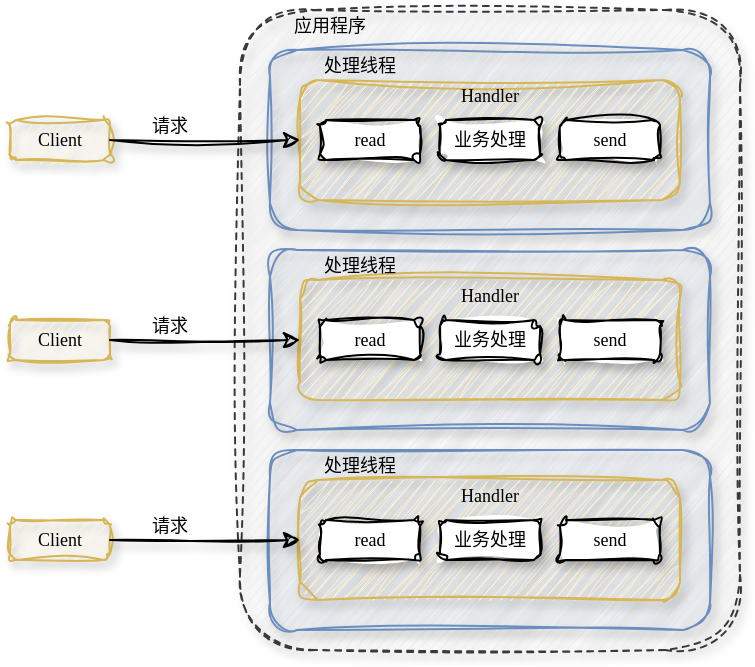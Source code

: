 <mxfile version="26.0.16">
  <diagram name="第 1 页" id="clWs-OmhBCykppdtENqQ">
    <mxGraphModel dx="691" dy="366" grid="1" gridSize="5" guides="1" tooltips="1" connect="1" arrows="1" fold="1" page="0" pageScale="1" pageWidth="827" pageHeight="1169" background="none" math="0" shadow="0" adaptiveColors="auto">
      <root>
        <mxCell id="0" />
        <mxCell id="1" parent="0" />
        <mxCell id="h2YtI4ANiAco8HKfHFxF-13" value="" style="rounded=1;whiteSpace=wrap;html=1;dashed=1;shadow=1;fillColor=#eeeeee;strokeColor=#36393d;fontFamily=文道颜楷体;sketch=1;curveFitting=1;jiggle=2;" vertex="1" parent="1">
          <mxGeometry x="395" y="227" width="250" height="320" as="geometry" />
        </mxCell>
        <mxCell id="h2YtI4ANiAco8HKfHFxF-1" value="Client" style="rounded=1;whiteSpace=wrap;html=1;fillColor=#fff2cc;strokeColor=#d6b656;fontSize=9;shadow=1;fontFamily=文道颜楷体;sketch=1;curveFitting=1;jiggle=2;" vertex="1" parent="1">
          <mxGeometry x="280" y="282" width="50" height="20" as="geometry" />
        </mxCell>
        <mxCell id="h2YtI4ANiAco8HKfHFxF-4" value="" style="rounded=1;whiteSpace=wrap;html=1;fillColor=#dae8fc;strokeColor=#6c8ebf;fontSize=9;shadow=1;fontFamily=文道颜楷体;sketch=1;curveFitting=1;jiggle=2;" vertex="1" parent="1">
          <mxGeometry x="410" y="247" width="220" height="90" as="geometry" />
        </mxCell>
        <mxCell id="h2YtI4ANiAco8HKfHFxF-5" value="" style="rounded=1;whiteSpace=wrap;html=1;fontSize=9;fillColor=#fff2cc;strokeColor=#d6b656;shadow=1;fontFamily=文道颜楷体;sketch=1;curveFitting=1;jiggle=2;" vertex="1" parent="1">
          <mxGeometry x="425" y="262" width="190" height="60" as="geometry" />
        </mxCell>
        <mxCell id="h2YtI4ANiAco8HKfHFxF-6" value="read" style="rounded=1;whiteSpace=wrap;html=1;fontSize=9;shadow=1;fontFamily=文道颜楷体;sketch=1;curveFitting=1;jiggle=2;" vertex="1" parent="1">
          <mxGeometry x="435" y="282" width="50" height="20" as="geometry" />
        </mxCell>
        <mxCell id="h2YtI4ANiAco8HKfHFxF-7" value="业务处理" style="rounded=1;whiteSpace=wrap;html=1;fontSize=9;shadow=1;fontFamily=文道颜楷体;sketch=1;curveFitting=1;jiggle=2;" vertex="1" parent="1">
          <mxGeometry x="495" y="282" width="50" height="20" as="geometry" />
        </mxCell>
        <mxCell id="h2YtI4ANiAco8HKfHFxF-8" value="send" style="rounded=1;whiteSpace=wrap;html=1;fontSize=9;shadow=1;fontFamily=文道颜楷体;sketch=1;curveFitting=1;jiggle=2;" vertex="1" parent="1">
          <mxGeometry x="555" y="282" width="50" height="20" as="geometry" />
        </mxCell>
        <mxCell id="h2YtI4ANiAco8HKfHFxF-9" style="edgeStyle=orthogonalEdgeStyle;rounded=1;orthogonalLoop=1;jettySize=auto;html=1;exitX=1;exitY=0.5;exitDx=0;exitDy=0;fontSize=9;entryX=0;entryY=0.5;entryDx=0;entryDy=0;shadow=1;fontFamily=文道颜楷体;sketch=1;curveFitting=1;jiggle=2;" edge="1" parent="1" source="h2YtI4ANiAco8HKfHFxF-1" target="h2YtI4ANiAco8HKfHFxF-5">
          <mxGeometry relative="1" as="geometry">
            <mxPoint x="400" y="297" as="targetPoint" />
          </mxGeometry>
        </mxCell>
        <mxCell id="h2YtI4ANiAco8HKfHFxF-10" value="处理线程" style="text;html=1;align=center;verticalAlign=middle;whiteSpace=wrap;rounded=1;fontSize=9;shadow=1;fontFamily=文道颜楷体;sketch=1;curveFitting=1;jiggle=2;" vertex="1" parent="1">
          <mxGeometry x="425" y="247" width="60" height="15" as="geometry" />
        </mxCell>
        <mxCell id="h2YtI4ANiAco8HKfHFxF-11" value="Handler" style="text;html=1;align=center;verticalAlign=middle;whiteSpace=wrap;rounded=1;fontSize=9;shadow=1;fontFamily=文道颜楷体;sketch=1;curveFitting=1;jiggle=2;" vertex="1" parent="1">
          <mxGeometry x="490" y="262" width="60" height="15" as="geometry" />
        </mxCell>
        <mxCell id="h2YtI4ANiAco8HKfHFxF-14" value="应用程序" style="text;html=1;align=center;verticalAlign=middle;whiteSpace=wrap;rounded=1;fontSize=9;shadow=1;fontFamily=文道颜楷体;sketch=1;curveFitting=1;jiggle=2;" vertex="1" parent="1">
          <mxGeometry x="410" y="227" width="60" height="15" as="geometry" />
        </mxCell>
        <mxCell id="h2YtI4ANiAco8HKfHFxF-15" value="Client" style="rounded=1;whiteSpace=wrap;html=1;fillColor=#fff2cc;strokeColor=#d6b656;fontSize=9;shadow=1;fontFamily=文道颜楷体;sketch=1;curveFitting=1;jiggle=2;" vertex="1" parent="1">
          <mxGeometry x="280" y="382" width="50" height="20" as="geometry" />
        </mxCell>
        <mxCell id="h2YtI4ANiAco8HKfHFxF-16" value="" style="rounded=1;whiteSpace=wrap;html=1;fillColor=#dae8fc;strokeColor=#6c8ebf;fontSize=9;shadow=1;fontFamily=文道颜楷体;sketch=1;curveFitting=1;jiggle=2;" vertex="1" parent="1">
          <mxGeometry x="410" y="347" width="220" height="90" as="geometry" />
        </mxCell>
        <mxCell id="h2YtI4ANiAco8HKfHFxF-17" value="" style="rounded=1;whiteSpace=wrap;html=1;fontSize=9;fillColor=#fff2cc;strokeColor=#d6b656;shadow=1;fontFamily=文道颜楷体;sketch=1;curveFitting=1;jiggle=2;" vertex="1" parent="1">
          <mxGeometry x="425" y="362" width="190" height="60" as="geometry" />
        </mxCell>
        <mxCell id="h2YtI4ANiAco8HKfHFxF-18" value="read" style="rounded=1;whiteSpace=wrap;html=1;fontSize=9;shadow=1;fontFamily=文道颜楷体;sketch=1;curveFitting=1;jiggle=2;" vertex="1" parent="1">
          <mxGeometry x="435" y="382" width="50" height="20" as="geometry" />
        </mxCell>
        <mxCell id="h2YtI4ANiAco8HKfHFxF-19" value="业务处理" style="rounded=1;whiteSpace=wrap;html=1;fontSize=9;shadow=1;fontFamily=文道颜楷体;sketch=1;curveFitting=1;jiggle=2;" vertex="1" parent="1">
          <mxGeometry x="495" y="382" width="50" height="20" as="geometry" />
        </mxCell>
        <mxCell id="h2YtI4ANiAco8HKfHFxF-20" value="send" style="rounded=1;whiteSpace=wrap;html=1;fontSize=9;shadow=1;fontFamily=文道颜楷体;sketch=1;curveFitting=1;jiggle=2;" vertex="1" parent="1">
          <mxGeometry x="555" y="382" width="50" height="20" as="geometry" />
        </mxCell>
        <mxCell id="h2YtI4ANiAco8HKfHFxF-21" style="edgeStyle=orthogonalEdgeStyle;rounded=1;orthogonalLoop=1;jettySize=auto;html=1;exitX=1;exitY=0.5;exitDx=0;exitDy=0;fontSize=9;entryX=0;entryY=0.5;entryDx=0;entryDy=0;shadow=1;fontFamily=文道颜楷体;sketch=1;curveFitting=1;jiggle=2;" edge="1" parent="1" source="h2YtI4ANiAco8HKfHFxF-15" target="h2YtI4ANiAco8HKfHFxF-17">
          <mxGeometry relative="1" as="geometry">
            <mxPoint x="400" y="397" as="targetPoint" />
          </mxGeometry>
        </mxCell>
        <mxCell id="h2YtI4ANiAco8HKfHFxF-22" value="处理线程" style="text;html=1;align=center;verticalAlign=middle;whiteSpace=wrap;rounded=1;fontSize=9;shadow=1;fontFamily=文道颜楷体;sketch=1;curveFitting=1;jiggle=2;" vertex="1" parent="1">
          <mxGeometry x="425" y="347" width="60" height="15" as="geometry" />
        </mxCell>
        <mxCell id="h2YtI4ANiAco8HKfHFxF-23" value="Handler" style="text;html=1;align=center;verticalAlign=middle;whiteSpace=wrap;rounded=1;fontSize=9;shadow=1;fontFamily=文道颜楷体;sketch=1;curveFitting=1;jiggle=2;" vertex="1" parent="1">
          <mxGeometry x="490" y="362" width="60" height="15" as="geometry" />
        </mxCell>
        <mxCell id="h2YtI4ANiAco8HKfHFxF-24" value="Client" style="rounded=1;whiteSpace=wrap;html=1;fillColor=#fff2cc;strokeColor=#d6b656;fontSize=9;rotation=0;shadow=1;fontFamily=文道颜楷体;sketch=1;curveFitting=1;jiggle=2;" vertex="1" parent="1">
          <mxGeometry x="280" y="482" width="50" height="20" as="geometry" />
        </mxCell>
        <mxCell id="h2YtI4ANiAco8HKfHFxF-25" value="" style="rounded=1;whiteSpace=wrap;html=1;fillColor=#dae8fc;strokeColor=#6c8ebf;fontSize=9;shadow=1;fontFamily=文道颜楷体;sketch=1;curveFitting=1;jiggle=2;" vertex="1" parent="1">
          <mxGeometry x="410" y="447" width="220" height="90" as="geometry" />
        </mxCell>
        <mxCell id="h2YtI4ANiAco8HKfHFxF-26" value="" style="rounded=1;whiteSpace=wrap;html=1;fontSize=9;fillColor=#fff2cc;strokeColor=#d6b656;shadow=1;fontFamily=文道颜楷体;sketch=1;curveFitting=1;jiggle=2;" vertex="1" parent="1">
          <mxGeometry x="425" y="462" width="190" height="60" as="geometry" />
        </mxCell>
        <mxCell id="h2YtI4ANiAco8HKfHFxF-27" value="read" style="rounded=1;whiteSpace=wrap;html=1;fontSize=9;shadow=1;fontFamily=文道颜楷体;sketch=1;curveFitting=1;jiggle=2;" vertex="1" parent="1">
          <mxGeometry x="435" y="482" width="50" height="20" as="geometry" />
        </mxCell>
        <mxCell id="h2YtI4ANiAco8HKfHFxF-28" value="业务处理" style="rounded=1;whiteSpace=wrap;html=1;fontSize=9;shadow=1;fontFamily=文道颜楷体;sketch=1;curveFitting=1;jiggle=2;" vertex="1" parent="1">
          <mxGeometry x="495" y="482" width="50" height="20" as="geometry" />
        </mxCell>
        <mxCell id="h2YtI4ANiAco8HKfHFxF-29" value="send" style="rounded=1;whiteSpace=wrap;html=1;fontSize=9;shadow=1;fontFamily=文道颜楷体;sketch=1;curveFitting=1;jiggle=2;" vertex="1" parent="1">
          <mxGeometry x="555" y="482" width="50" height="20" as="geometry" />
        </mxCell>
        <mxCell id="h2YtI4ANiAco8HKfHFxF-30" style="edgeStyle=orthogonalEdgeStyle;rounded=1;orthogonalLoop=1;jettySize=auto;html=1;exitX=1;exitY=0.5;exitDx=0;exitDy=0;fontSize=9;entryX=0;entryY=0.5;entryDx=0;entryDy=0;shadow=1;fontFamily=文道颜楷体;sketch=1;curveFitting=1;jiggle=2;" edge="1" parent="1" source="h2YtI4ANiAco8HKfHFxF-24" target="h2YtI4ANiAco8HKfHFxF-26">
          <mxGeometry relative="1" as="geometry">
            <mxPoint x="400" y="497" as="targetPoint" />
          </mxGeometry>
        </mxCell>
        <mxCell id="h2YtI4ANiAco8HKfHFxF-31" value="处理线程" style="text;html=1;align=center;verticalAlign=middle;whiteSpace=wrap;rounded=1;fontSize=9;shadow=1;fontFamily=文道颜楷体;sketch=1;curveFitting=1;jiggle=2;" vertex="1" parent="1">
          <mxGeometry x="425" y="447" width="60" height="15" as="geometry" />
        </mxCell>
        <mxCell id="h2YtI4ANiAco8HKfHFxF-32" value="Handler" style="text;html=1;align=center;verticalAlign=middle;whiteSpace=wrap;rounded=1;fontSize=9;shadow=1;fontFamily=文道颜楷体;sketch=1;curveFitting=1;jiggle=2;" vertex="1" parent="1">
          <mxGeometry x="490" y="462" width="60" height="15" as="geometry" />
        </mxCell>
        <mxCell id="h2YtI4ANiAco8HKfHFxF-33" value="请求" style="text;html=1;align=center;verticalAlign=middle;whiteSpace=wrap;rounded=1;fontSize=9;shadow=1;fontFamily=文道颜楷体;sketch=1;curveFitting=1;jiggle=2;" vertex="1" parent="1">
          <mxGeometry x="330" y="277" width="60" height="15" as="geometry" />
        </mxCell>
        <mxCell id="h2YtI4ANiAco8HKfHFxF-34" value="请求" style="text;html=1;align=center;verticalAlign=middle;whiteSpace=wrap;rounded=1;fontSize=9;shadow=1;fontFamily=文道颜楷体;sketch=1;curveFitting=1;jiggle=2;" vertex="1" parent="1">
          <mxGeometry x="330" y="377" width="60" height="15" as="geometry" />
        </mxCell>
        <mxCell id="h2YtI4ANiAco8HKfHFxF-35" value="请求" style="text;html=1;align=center;verticalAlign=middle;whiteSpace=wrap;rounded=1;fontSize=9;shadow=1;fontFamily=文道颜楷体;sketch=1;curveFitting=1;jiggle=2;" vertex="1" parent="1">
          <mxGeometry x="330" y="477" width="60" height="15" as="geometry" />
        </mxCell>
      </root>
    </mxGraphModel>
  </diagram>
</mxfile>
